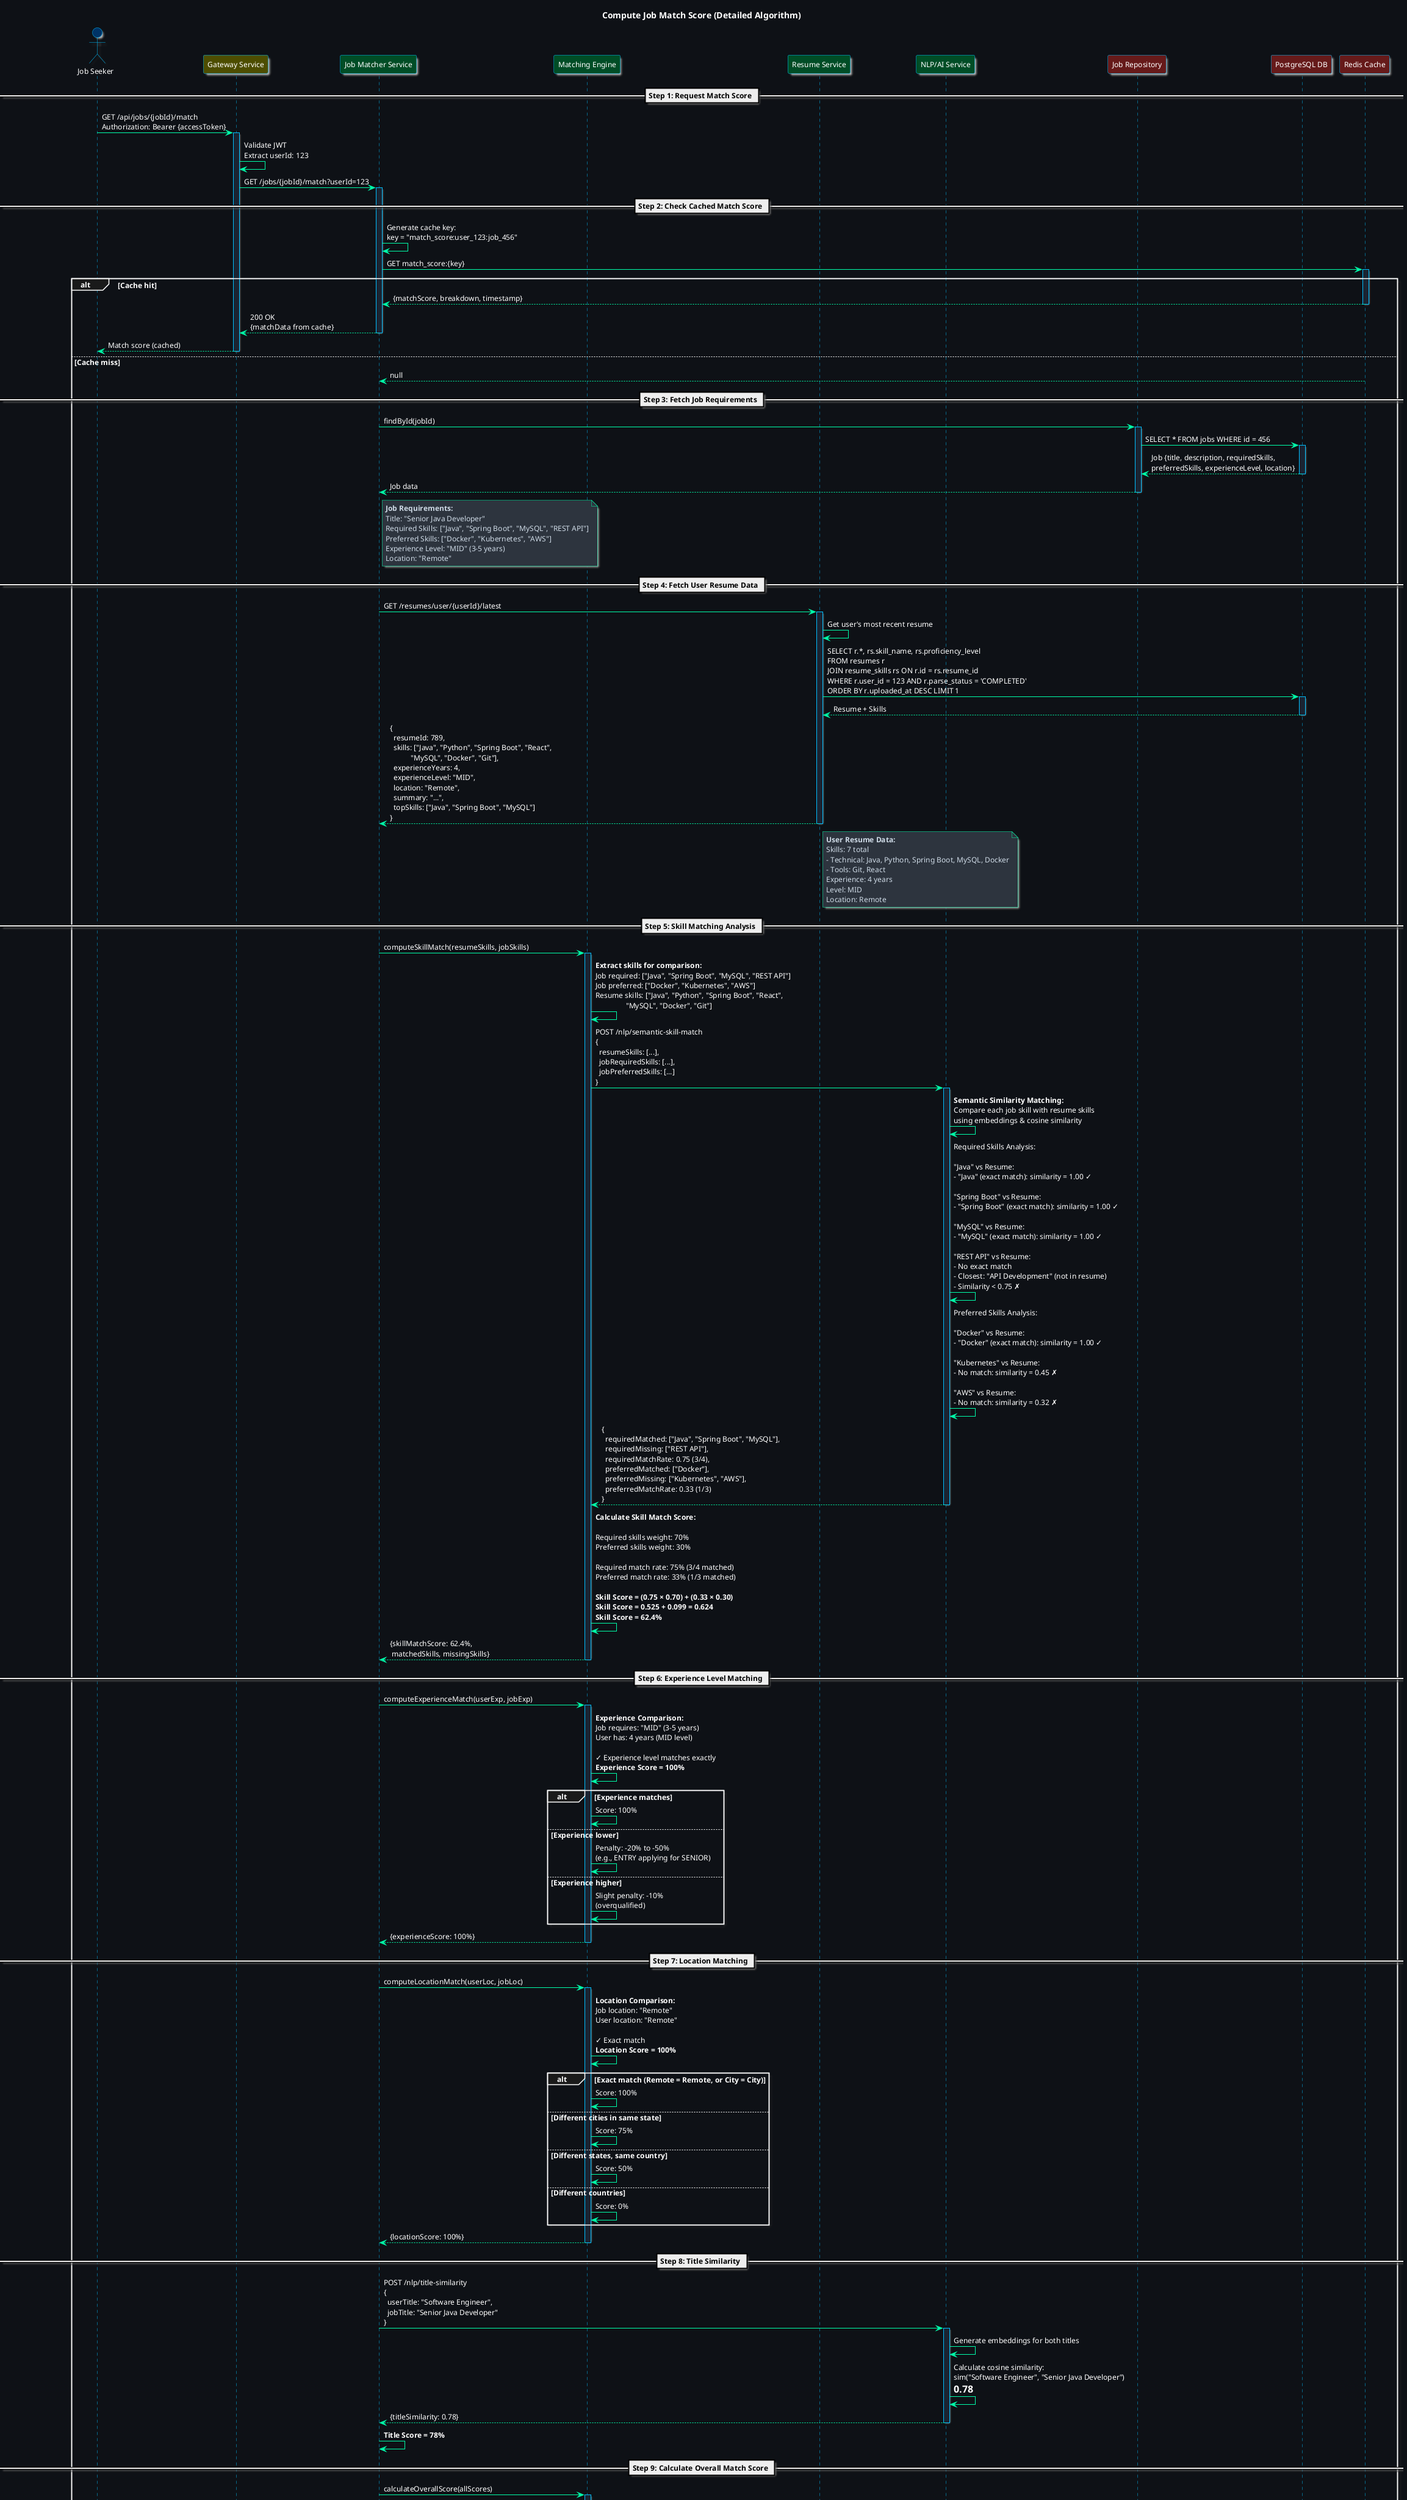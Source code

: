 @startuml Compute Job Match Score
skinparam backgroundColor #0e1116
skinparam defaultFontName "Segoe UI"
skinparam defaultFontColor #?black:white
skinparam defaultFontSize 12
skinparam shadowing true

skinparam sequence {
    ArrowColor #00ffaa
    ActorBorderColor #00bfff
    ActorBackgroundColor #1a2432
    ActorFontColor #ffffff
    
    ParticipantBorderColor #00bfff
    ParticipantBackgroundColor #1e232b
    ParticipantFontColor #ffffff
    
    LifeLineBorderColor #00bfff
    LifeLineBackgroundColor #1a2432
    
    BoxBorderColor #00bfff
    BoxBackgroundColor #0d1117
    BoxFontColor #ffffff
}

skinparam sequenceGroup {
  BorderColor white
  BackgroundColor #1a1a1a
  FontColor #ffffff
}

skinparam note {
    BackgroundColor #2d343e
    BorderColor #00ffaa
    FontColor #cdd9e5
}

actor "Job Seeker" as User #003366
participant "Gateway Service" as Gateway #4d4d00
participant "Job Matcher Service" as JobMatcherSvc #004d26
participant "Matching Engine" as MatchEngine #004d26
participant "Resume Service" as ResumeSvc #004d26
participant "NLP/AI Service" as NLP #004d26
participant "Job Repository" as JobRepo #661a1a
participant "PostgreSQL DB" as DB #661a1a
participant "Redis Cache" as Redis #661a1a

title Compute Job Match Score (Detailed Algorithm)

== Step 1: Request Match Score ==

User -> Gateway: GET /api/jobs/{jobId}/match\nAuthorization: Bearer {accessToken}
activate Gateway

Gateway -> Gateway: Validate JWT\nExtract userId: 123

Gateway -> JobMatcherSvc: GET /jobs/{jobId}/match?userId=123
activate JobMatcherSvc

== Step 2: Check Cached Match Score ==

JobMatcherSvc -> JobMatcherSvc: Generate cache key:\nkey = "match_score:user_123:job_456"

JobMatcherSvc -> Redis: GET match_score:{key}
activate Redis

alt Cache hit
    Redis --> JobMatcherSvc: {matchScore, breakdown, timestamp}
    deactivate Redis
    JobMatcherSvc --> Gateway: 200 OK\n{matchData from cache}
    deactivate JobMatcherSvc
    Gateway --> User: Match score (cached)
    deactivate Gateway
else Cache miss
    Redis --> JobMatcherSvc: null
    deactivate Redis
    
    == Step 3: Fetch Job Requirements ==
    
    JobMatcherSvc -> JobRepo: findById(jobId)
    activate JobRepo
    JobRepo -> DB: SELECT * FROM jobs WHERE id = 456
    activate DB
    DB --> JobRepo: Job {title, description, requiredSkills, \npreferredSkills, experienceLevel, location}
    deactivate DB
    JobRepo --> JobMatcherSvc: Job data
    deactivate JobRepo
    
    note right of JobMatcherSvc
    **Job Requirements:**
    Title: "Senior Java Developer"
    Required Skills: ["Java", "Spring Boot", "MySQL", "REST API"]
    Preferred Skills: ["Docker", "Kubernetes", "AWS"]
    Experience Level: "MID" (3-5 years)
    Location: "Remote"
    end note
    
    == Step 4: Fetch User Resume Data ==
    
    JobMatcherSvc -> ResumeSvc: GET /resumes/user/{userId}/latest
    activate ResumeSvc
    
    ResumeSvc -> ResumeSvc: Get user's most recent resume
    ResumeSvc -> DB: SELECT r.*, rs.skill_name, rs.proficiency_level\nFROM resumes r\nJOIN resume_skills rs ON r.id = rs.resume_id\nWHERE r.user_id = 123 AND r.parse_status = 'COMPLETED'\nORDER BY r.uploaded_at DESC LIMIT 1
    activate DB
    DB --> ResumeSvc: Resume + Skills
    deactivate DB
    
    ResumeSvc --> JobMatcherSvc: {\n  resumeId: 789,\n  skills: ["Java", "Python", "Spring Boot", "React", \n           "MySQL", "Docker", "Git"],\n  experienceYears: 4,\n  experienceLevel: "MID",\n  location: "Remote",\n  summary: "...",\n  topSkills: ["Java", "Spring Boot", "MySQL"]\n}
    deactivate ResumeSvc
    
    note right of ResumeSvc
    **User Resume Data:**
    Skills: 7 total
    - Technical: Java, Python, Spring Boot, MySQL, Docker
    - Tools: Git, React
    Experience: 4 years
    Level: MID
    Location: Remote
    end note
    
    == Step 5: Skill Matching Analysis ==
    
    JobMatcherSvc -> MatchEngine: computeSkillMatch(resumeSkills, jobSkills)
    activate MatchEngine
    
    MatchEngine -> MatchEngine: **Extract skills for comparison:**\nJob required: ["Java", "Spring Boot", "MySQL", "REST API"]\nJob preferred: ["Docker", "Kubernetes", "AWS"]\nResume skills: ["Java", "Python", "Spring Boot", "React", \n                "MySQL", "Docker", "Git"]
    
    MatchEngine -> NLP: POST /nlp/semantic-skill-match\n{\n  resumeSkills: [...],\n  jobRequiredSkills: [...],\n  jobPreferredSkills: [...]\n}
    activate NLP
    
    NLP -> NLP: **Semantic Similarity Matching:**\nCompare each job skill with resume skills\nusing embeddings & cosine similarity
    
    NLP -> NLP: Required Skills Analysis:\n\n"Java" vs Resume:\n- "Java" (exact match): similarity = 1.00 ✓\n\n"Spring Boot" vs Resume:\n- "Spring Boot" (exact match): similarity = 1.00 ✓\n\n"MySQL" vs Resume:\n- "MySQL" (exact match): similarity = 1.00 ✓\n\n"REST API" vs Resume:\n- No exact match\n- Closest: "API Development" (not in resume)\n- Similarity < 0.75 ✗
    
    NLP -> NLP: Preferred Skills Analysis:\n\n"Docker" vs Resume:\n- "Docker" (exact match): similarity = 1.00 ✓\n\n"Kubernetes" vs Resume:\n- No match: similarity = 0.45 ✗\n\n"AWS" vs Resume:\n- No match: similarity = 0.32 ✗
    
    NLP --> MatchEngine: {\n  requiredMatched: ["Java", "Spring Boot", "MySQL"],\n  requiredMissing: ["REST API"],\n  requiredMatchRate: 0.75 (3/4),\n  preferredMatched: ["Docker"],\n  preferredMissing: ["Kubernetes", "AWS"],\n  preferredMatchRate: 0.33 (1/3)\n}
    deactivate NLP
    
    MatchEngine -> MatchEngine: **Calculate Skill Match Score:**\n\nRequired skills weight: 70%\nPreferred skills weight: 30%\n\nRequired match rate: 75% (3/4 matched)\nPreferred match rate: 33% (1/3 matched)\n\n**Skill Score = (0.75 × 0.70) + (0.33 × 0.30)**\n**Skill Score = 0.525 + 0.099 = 0.624**\n**Skill Score = 62.4%**
    
    MatchEngine --> JobMatcherSvc: {skillMatchScore: 62.4%, \n matchedSkills, missingSkills}
    deactivate MatchEngine
    
    == Step 6: Experience Level Matching ==
    
    JobMatcherSvc -> MatchEngine: computeExperienceMatch(userExp, jobExp)
    activate MatchEngine
    
    MatchEngine -> MatchEngine: **Experience Comparison:**\nJob requires: "MID" (3-5 years)\nUser has: 4 years (MID level)\n\n✓ Experience level matches exactly\n**Experience Score = 100%**
    
    alt Experience matches
        MatchEngine -> MatchEngine: Score: 100%
    else Experience lower
        MatchEngine -> MatchEngine: Penalty: -20% to -50%\n(e.g., ENTRY applying for SENIOR)
    else Experience higher
        MatchEngine -> MatchEngine: Slight penalty: -10%\n(overqualified)
    end
    
    MatchEngine --> JobMatcherSvc: {experienceScore: 100%}
    deactivate MatchEngine
    
    == Step 7: Location Matching ==
    
    JobMatcherSvc -> MatchEngine: computeLocationMatch(userLoc, jobLoc)
    activate MatchEngine
    
    MatchEngine -> MatchEngine: **Location Comparison:**\nJob location: "Remote"\nUser location: "Remote"\n\n✓ Exact match\n**Location Score = 100%**
    
    alt Exact match (Remote = Remote, or City = City)
        MatchEngine -> MatchEngine: Score: 100%
    else Different cities in same state
        MatchEngine -> MatchEngine: Score: 75%
    else Different states, same country
        MatchEngine -> MatchEngine: Score: 50%
    else Different countries
        MatchEngine -> MatchEngine: Score: 0%
    end
    
    MatchEngine --> JobMatcherSvc: {locationScore: 100%}
    deactivate MatchEngine
    
    == Step 8: Title Similarity ==
    
    JobMatcherSvc -> NLP: POST /nlp/title-similarity\n{\n  userTitle: "Software Engineer",\n  jobTitle: "Senior Java Developer"\n}
    activate NLP
    
    NLP -> NLP: Generate embeddings for both titles
    NLP -> NLP: Calculate cosine similarity:\nsim("Software Engineer", "Senior Java Developer")\n= 0.78
    
    NLP --> JobMatcherSvc: {titleSimilarity: 0.78}
    deactivate NLP
    
    JobMatcherSvc -> JobMatcherSvc: **Title Score = 78%**
    
    == Step 9: Calculate Overall Match Score ==
    
    JobMatcherSvc -> MatchEngine: calculateOverallScore(allScores)
    activate MatchEngine
    
    MatchEngine -> MatchEngine: **Apply Weighted Formula:**\n\n**Match Score = **\n  **(Skills × 50%) +**\n  **(Experience × 20%) +**\n  **(Location × 15%) +**\n  **(Title Similarity × 10%) +**\n  **(Other Factors × 5%)**\n\nSubstitute values:\n= (62.4% × 0.50) + (100% × 0.20) + (100% × 0.15) \n  + (78% × 0.10) + (80% × 0.05)\n\n= 31.2% + 20% + 15% + 7.8% + 4%\n\n**= 78%**
    
    note right of MatchEngine
    **Other Factors (5%):**
    - Resume quality: 90%
    - Profile completeness: 85%
    - Recent activity: 70%
    Average: 80%
    end note
    
    MatchEngine -> MatchEngine: **Determine Match Grade:**\n- 90-100%: Excellent Match ⭐⭐⭐⭐⭐\n- 75-89%: Good Match ⭐⭐⭐⭐\n- 60-74%: Fair Match ⭐⭐⭐\n- 40-59%: Poor Match ⭐⭐\n- 0-39%: Not a Match ⭐\n\n**Result: 78% = Good Match ⭐⭐⭐⭐**
    
    MatchEngine --> JobMatcherSvc: {overallScore: 78%, grade: "GOOD_MATCH"}
    deactivate MatchEngine
    
    == Step 10: Generate Match Report ==
    
    JobMatcherSvc -> JobMatcherSvc: Compile match report:\n{\n  matchScore: 78,\n  matchGrade: "GOOD_MATCH",\n  breakdown: {\n    skillsMatch: 62.4,\n    experienceMatch: 100,\n    locationMatch: 100,\n    titleSimilarity: 78,\n    otherFactors: 80\n  },\n  matchedSkills: ["Java", "Spring Boot", "MySQL", "Docker"],\n  missingRequiredSkills: ["REST API"],\n  missingPreferredSkills: ["Kubernetes", "AWS"],\n  strengths: [\n    "Experience level matches perfectly",\n    "Location preference aligned",\n    "Strong core technical skills"\n  ],\n  recommendations: [\n    "Learn REST API development to improve match",\n    "Consider AWS certification",\n    "Gain Kubernetes experience"\n  ]\n}
    
    == Step 11: Cache Match Score ==
    
    JobMatcherSvc -> Redis: SETEX match_score:user_123:job_456\nVALUE: {matchReport JSON}\nTTL: 1 hour
    activate Redis
    Redis --> JobMatcherSvc: Cached
    deactivate Redis
    
    == Step 12: Store Match History ==
    
    JobMatcherSvc -> DB: INSERT INTO match_history\n(user_id, job_id, match_score, matched_skills, \nmissing_skills, computed_at)\nVALUES (123, 456, 78, ARRAY[...], ARRAY[...], NOW())
    activate DB
    DB --> JobMatcherSvc: Match history saved
    deactivate DB
    
    JobMatcherSvc --> Gateway: 200 OK\n{matchReport}
    deactivate JobMatcherSvc
    
    Gateway --> User: ✓ Match Score Calculated
    deactivate Gateway
end

note over User
**Match Score Display:**

🎯 Match Score: 78% (Good Match) ⭐⭐⭐⭐

**Breakdown:**
✅ Skills Match: 62% (3/4 required, 1/3 preferred)
✅ Experience: 100% (Perfect match)
✅ Location: 100% (Remote = Remote)
✅ Title Similarity: 78%

**Your Strengths:**
• Experience level matches perfectly
• Location preference aligned
• Strong core Java/Spring Boot skills

**Skills You Have:**
✓ Java ✓ Spring Boot ✓ MySQL ✓ Docker

**Skills to Learn:**
❌ REST API (Required)
❌ Kubernetes (Preferred)
❌ AWS (Preferred)

**Recommendations:**
1. Learn REST API development (High Priority)
2. Complete AWS certification (Medium Priority)
3. Get hands-on with Kubernetes (Medium Priority)
end note

note over User, Redis
**Match Score Formula:**
Skills Match (50%): Required (70%) + Preferred (30%)
Experience Match (20%): Level comparison
Location Match (15%): Geographic alignment
Title Similarity (10%): NLP semantic matching
Other Factors (5%): Profile quality, activity

**Semantic Matching:**
- Exact match: 100% similarity
- Synonym match: 90-95% (e.g., JS = JavaScript)
- Related skill: 75-85% (e.g., React vs Angular)
- Different skill: <75% (not counted)

**Caching Strategy:**
- TTL: 1 hour (resumes rarely change)
- Invalidated on: Resume update, Job update
- Key: match_score:user_{userId}:job_{jobId}

**Performance:**
- Resume fetch: 50ms
- Skill matching (NLP): 200ms
- Score calculation: 20ms
- Total: ~270ms
end note

@enduml